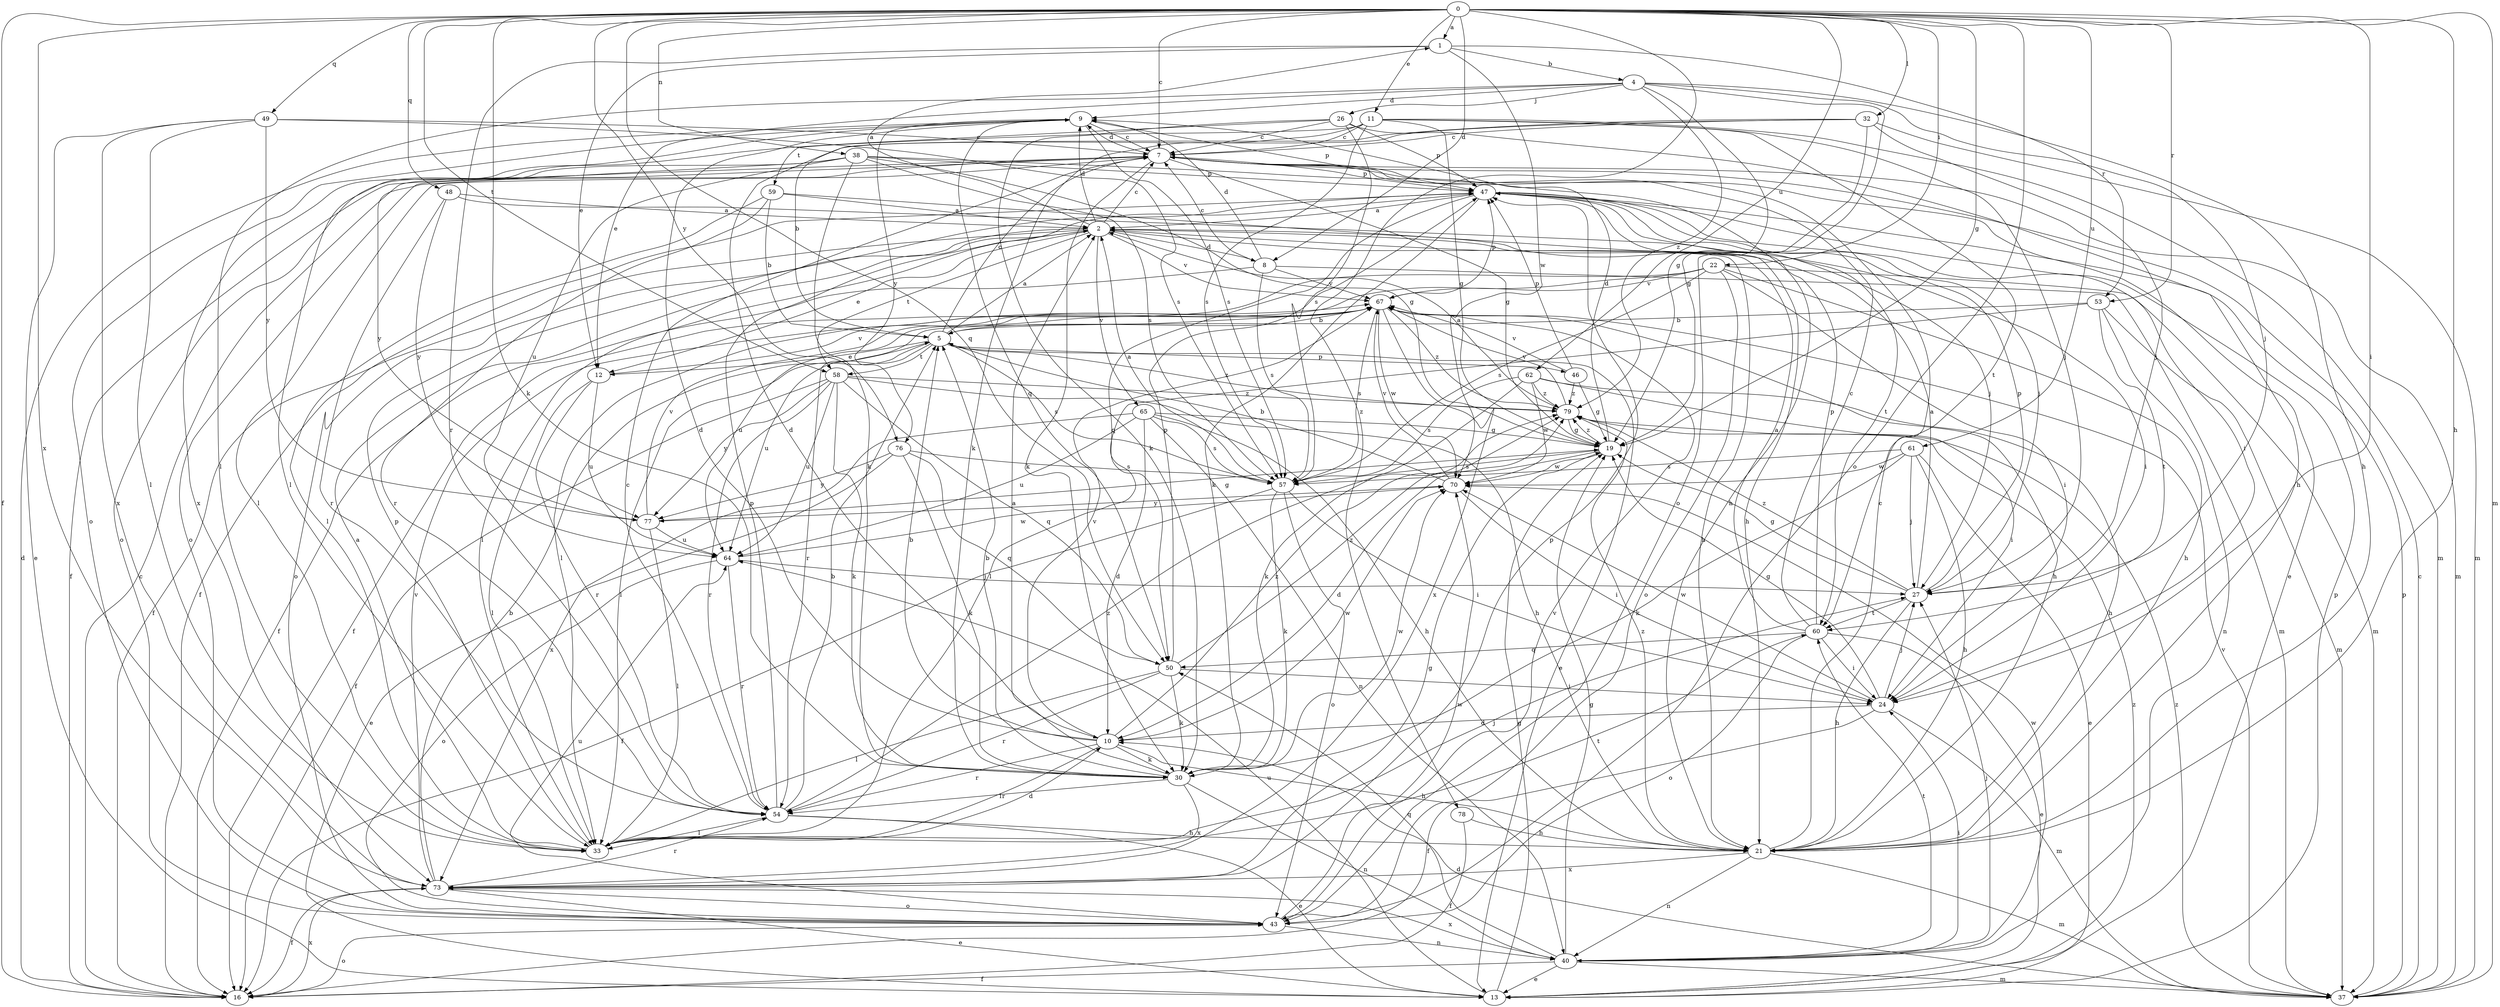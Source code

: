 strict digraph  {
0;
1;
2;
4;
5;
7;
8;
9;
10;
11;
12;
13;
16;
19;
21;
22;
24;
26;
27;
30;
32;
33;
37;
38;
40;
43;
46;
47;
48;
49;
50;
53;
54;
57;
58;
59;
60;
61;
62;
64;
65;
67;
70;
73;
76;
77;
78;
79;
0 -> 1  [label=a];
0 -> 7  [label=c];
0 -> 8  [label=d];
0 -> 11  [label=e];
0 -> 16  [label=f];
0 -> 19  [label=g];
0 -> 21  [label=h];
0 -> 22  [label=i];
0 -> 24  [label=i];
0 -> 30  [label=k];
0 -> 32  [label=l];
0 -> 37  [label=m];
0 -> 38  [label=n];
0 -> 43  [label=o];
0 -> 48  [label=q];
0 -> 49  [label=q];
0 -> 50  [label=q];
0 -> 53  [label=r];
0 -> 58  [label=t];
0 -> 61  [label=u];
0 -> 62  [label=u];
0 -> 73  [label=x];
0 -> 76  [label=y];
0 -> 78  [label=z];
1 -> 4  [label=b];
1 -> 12  [label=e];
1 -> 53  [label=r];
1 -> 54  [label=r];
1 -> 70  [label=w];
2 -> 1  [label=a];
2 -> 7  [label=c];
2 -> 8  [label=d];
2 -> 9  [label=d];
2 -> 12  [label=e];
2 -> 16  [label=f];
2 -> 21  [label=h];
2 -> 24  [label=i];
2 -> 33  [label=l];
2 -> 43  [label=o];
2 -> 58  [label=t];
2 -> 65  [label=v];
2 -> 67  [label=v];
4 -> 9  [label=d];
4 -> 12  [label=e];
4 -> 19  [label=g];
4 -> 21  [label=h];
4 -> 26  [label=j];
4 -> 27  [label=j];
4 -> 33  [label=l];
4 -> 43  [label=o];
4 -> 79  [label=z];
5 -> 2  [label=a];
5 -> 7  [label=c];
5 -> 12  [label=e];
5 -> 13  [label=e];
5 -> 33  [label=l];
5 -> 46  [label=p];
5 -> 57  [label=s];
5 -> 58  [label=t];
5 -> 64  [label=u];
5 -> 79  [label=z];
7 -> 9  [label=d];
7 -> 13  [label=e];
7 -> 16  [label=f];
7 -> 19  [label=g];
7 -> 30  [label=k];
7 -> 33  [label=l];
7 -> 37  [label=m];
7 -> 43  [label=o];
7 -> 47  [label=p];
8 -> 7  [label=c];
8 -> 9  [label=d];
8 -> 16  [label=f];
8 -> 37  [label=m];
8 -> 57  [label=s];
8 -> 67  [label=v];
9 -> 7  [label=c];
9 -> 43  [label=o];
9 -> 47  [label=p];
9 -> 50  [label=q];
9 -> 57  [label=s];
9 -> 73  [label=x];
9 -> 76  [label=y];
10 -> 5  [label=b];
10 -> 9  [label=d];
10 -> 21  [label=h];
10 -> 30  [label=k];
10 -> 33  [label=l];
10 -> 54  [label=r];
10 -> 67  [label=v];
10 -> 70  [label=w];
10 -> 79  [label=z];
11 -> 7  [label=c];
11 -> 19  [label=g];
11 -> 27  [label=j];
11 -> 30  [label=k];
11 -> 37  [label=m];
11 -> 57  [label=s];
11 -> 59  [label=t];
11 -> 60  [label=t];
12 -> 33  [label=l];
12 -> 54  [label=r];
12 -> 64  [label=u];
12 -> 67  [label=v];
13 -> 19  [label=g];
13 -> 47  [label=p];
13 -> 64  [label=u];
13 -> 79  [label=z];
16 -> 7  [label=c];
16 -> 9  [label=d];
16 -> 43  [label=o];
16 -> 73  [label=x];
19 -> 9  [label=d];
19 -> 10  [label=d];
19 -> 57  [label=s];
19 -> 70  [label=w];
19 -> 79  [label=z];
21 -> 7  [label=c];
21 -> 37  [label=m];
21 -> 40  [label=n];
21 -> 73  [label=x];
21 -> 79  [label=z];
22 -> 16  [label=f];
22 -> 21  [label=h];
22 -> 24  [label=i];
22 -> 33  [label=l];
22 -> 37  [label=m];
22 -> 43  [label=o];
22 -> 57  [label=s];
22 -> 67  [label=v];
24 -> 10  [label=d];
24 -> 16  [label=f];
24 -> 19  [label=g];
24 -> 27  [label=j];
24 -> 37  [label=m];
24 -> 70  [label=w];
26 -> 7  [label=c];
26 -> 21  [label=h];
26 -> 30  [label=k];
26 -> 33  [label=l];
26 -> 47  [label=p];
26 -> 57  [label=s];
27 -> 2  [label=a];
27 -> 19  [label=g];
27 -> 21  [label=h];
27 -> 47  [label=p];
27 -> 60  [label=t];
27 -> 79  [label=z];
30 -> 2  [label=a];
30 -> 5  [label=b];
30 -> 40  [label=n];
30 -> 54  [label=r];
30 -> 70  [label=w];
30 -> 73  [label=x];
32 -> 5  [label=b];
32 -> 7  [label=c];
32 -> 10  [label=d];
32 -> 19  [label=g];
32 -> 27  [label=j];
32 -> 37  [label=m];
33 -> 2  [label=a];
33 -> 10  [label=d];
33 -> 27  [label=j];
33 -> 47  [label=p];
33 -> 60  [label=t];
37 -> 7  [label=c];
37 -> 10  [label=d];
37 -> 47  [label=p];
37 -> 67  [label=v];
37 -> 79  [label=z];
38 -> 19  [label=g];
38 -> 21  [label=h];
38 -> 30  [label=k];
38 -> 43  [label=o];
38 -> 47  [label=p];
38 -> 57  [label=s];
38 -> 64  [label=u];
38 -> 77  [label=y];
40 -> 13  [label=e];
40 -> 16  [label=f];
40 -> 19  [label=g];
40 -> 24  [label=i];
40 -> 27  [label=j];
40 -> 37  [label=m];
40 -> 50  [label=q];
40 -> 60  [label=t];
40 -> 70  [label=w];
40 -> 73  [label=x];
43 -> 40  [label=n];
43 -> 64  [label=u];
43 -> 67  [label=v];
43 -> 70  [label=w];
46 -> 19  [label=g];
46 -> 47  [label=p];
46 -> 67  [label=v];
46 -> 79  [label=z];
47 -> 2  [label=a];
47 -> 16  [label=f];
47 -> 24  [label=i];
47 -> 27  [label=j];
47 -> 30  [label=k];
47 -> 50  [label=q];
47 -> 60  [label=t];
48 -> 2  [label=a];
48 -> 27  [label=j];
48 -> 54  [label=r];
48 -> 77  [label=y];
49 -> 7  [label=c];
49 -> 13  [label=e];
49 -> 33  [label=l];
49 -> 57  [label=s];
49 -> 73  [label=x];
49 -> 77  [label=y];
50 -> 24  [label=i];
50 -> 30  [label=k];
50 -> 33  [label=l];
50 -> 47  [label=p];
50 -> 54  [label=r];
50 -> 79  [label=z];
53 -> 5  [label=b];
53 -> 33  [label=l];
53 -> 37  [label=m];
53 -> 40  [label=n];
53 -> 60  [label=t];
54 -> 5  [label=b];
54 -> 7  [label=c];
54 -> 13  [label=e];
54 -> 21  [label=h];
54 -> 33  [label=l];
54 -> 47  [label=p];
54 -> 79  [label=z];
57 -> 2  [label=a];
57 -> 16  [label=f];
57 -> 24  [label=i];
57 -> 30  [label=k];
57 -> 43  [label=o];
58 -> 16  [label=f];
58 -> 21  [label=h];
58 -> 30  [label=k];
58 -> 50  [label=q];
58 -> 54  [label=r];
58 -> 64  [label=u];
58 -> 77  [label=y];
58 -> 79  [label=z];
59 -> 2  [label=a];
59 -> 5  [label=b];
59 -> 21  [label=h];
59 -> 33  [label=l];
59 -> 54  [label=r];
60 -> 2  [label=a];
60 -> 7  [label=c];
60 -> 13  [label=e];
60 -> 24  [label=i];
60 -> 43  [label=o];
60 -> 47  [label=p];
60 -> 50  [label=q];
61 -> 13  [label=e];
61 -> 21  [label=h];
61 -> 27  [label=j];
61 -> 30  [label=k];
61 -> 57  [label=s];
61 -> 70  [label=w];
62 -> 21  [label=h];
62 -> 24  [label=i];
62 -> 30  [label=k];
62 -> 57  [label=s];
62 -> 70  [label=w];
62 -> 79  [label=z];
64 -> 27  [label=j];
64 -> 43  [label=o];
64 -> 54  [label=r];
64 -> 70  [label=w];
65 -> 10  [label=d];
65 -> 19  [label=g];
65 -> 21  [label=h];
65 -> 40  [label=n];
65 -> 57  [label=s];
65 -> 64  [label=u];
65 -> 73  [label=x];
67 -> 5  [label=b];
67 -> 21  [label=h];
67 -> 47  [label=p];
67 -> 54  [label=r];
67 -> 57  [label=s];
67 -> 64  [label=u];
67 -> 70  [label=w];
67 -> 73  [label=x];
67 -> 79  [label=z];
70 -> 5  [label=b];
70 -> 24  [label=i];
70 -> 67  [label=v];
70 -> 77  [label=y];
73 -> 5  [label=b];
73 -> 13  [label=e];
73 -> 16  [label=f];
73 -> 19  [label=g];
73 -> 43  [label=o];
73 -> 47  [label=p];
73 -> 54  [label=r];
73 -> 67  [label=v];
76 -> 13  [label=e];
76 -> 30  [label=k];
76 -> 50  [label=q];
76 -> 57  [label=s];
76 -> 77  [label=y];
77 -> 19  [label=g];
77 -> 33  [label=l];
77 -> 64  [label=u];
77 -> 67  [label=v];
78 -> 16  [label=f];
78 -> 21  [label=h];
79 -> 2  [label=a];
79 -> 19  [label=g];
79 -> 67  [label=v];
}

